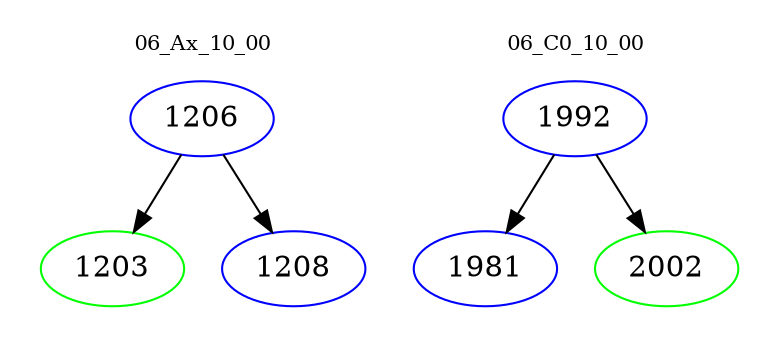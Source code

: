 digraph{
subgraph cluster_0 {
color = white
label = "06_Ax_10_00";
fontsize=10;
T0_1206 [label="1206", color="blue"]
T0_1206 -> T0_1203 [color="black"]
T0_1203 [label="1203", color="green"]
T0_1206 -> T0_1208 [color="black"]
T0_1208 [label="1208", color="blue"]
}
subgraph cluster_1 {
color = white
label = "06_C0_10_00";
fontsize=10;
T1_1992 [label="1992", color="blue"]
T1_1992 -> T1_1981 [color="black"]
T1_1981 [label="1981", color="blue"]
T1_1992 -> T1_2002 [color="black"]
T1_2002 [label="2002", color="green"]
}
}

